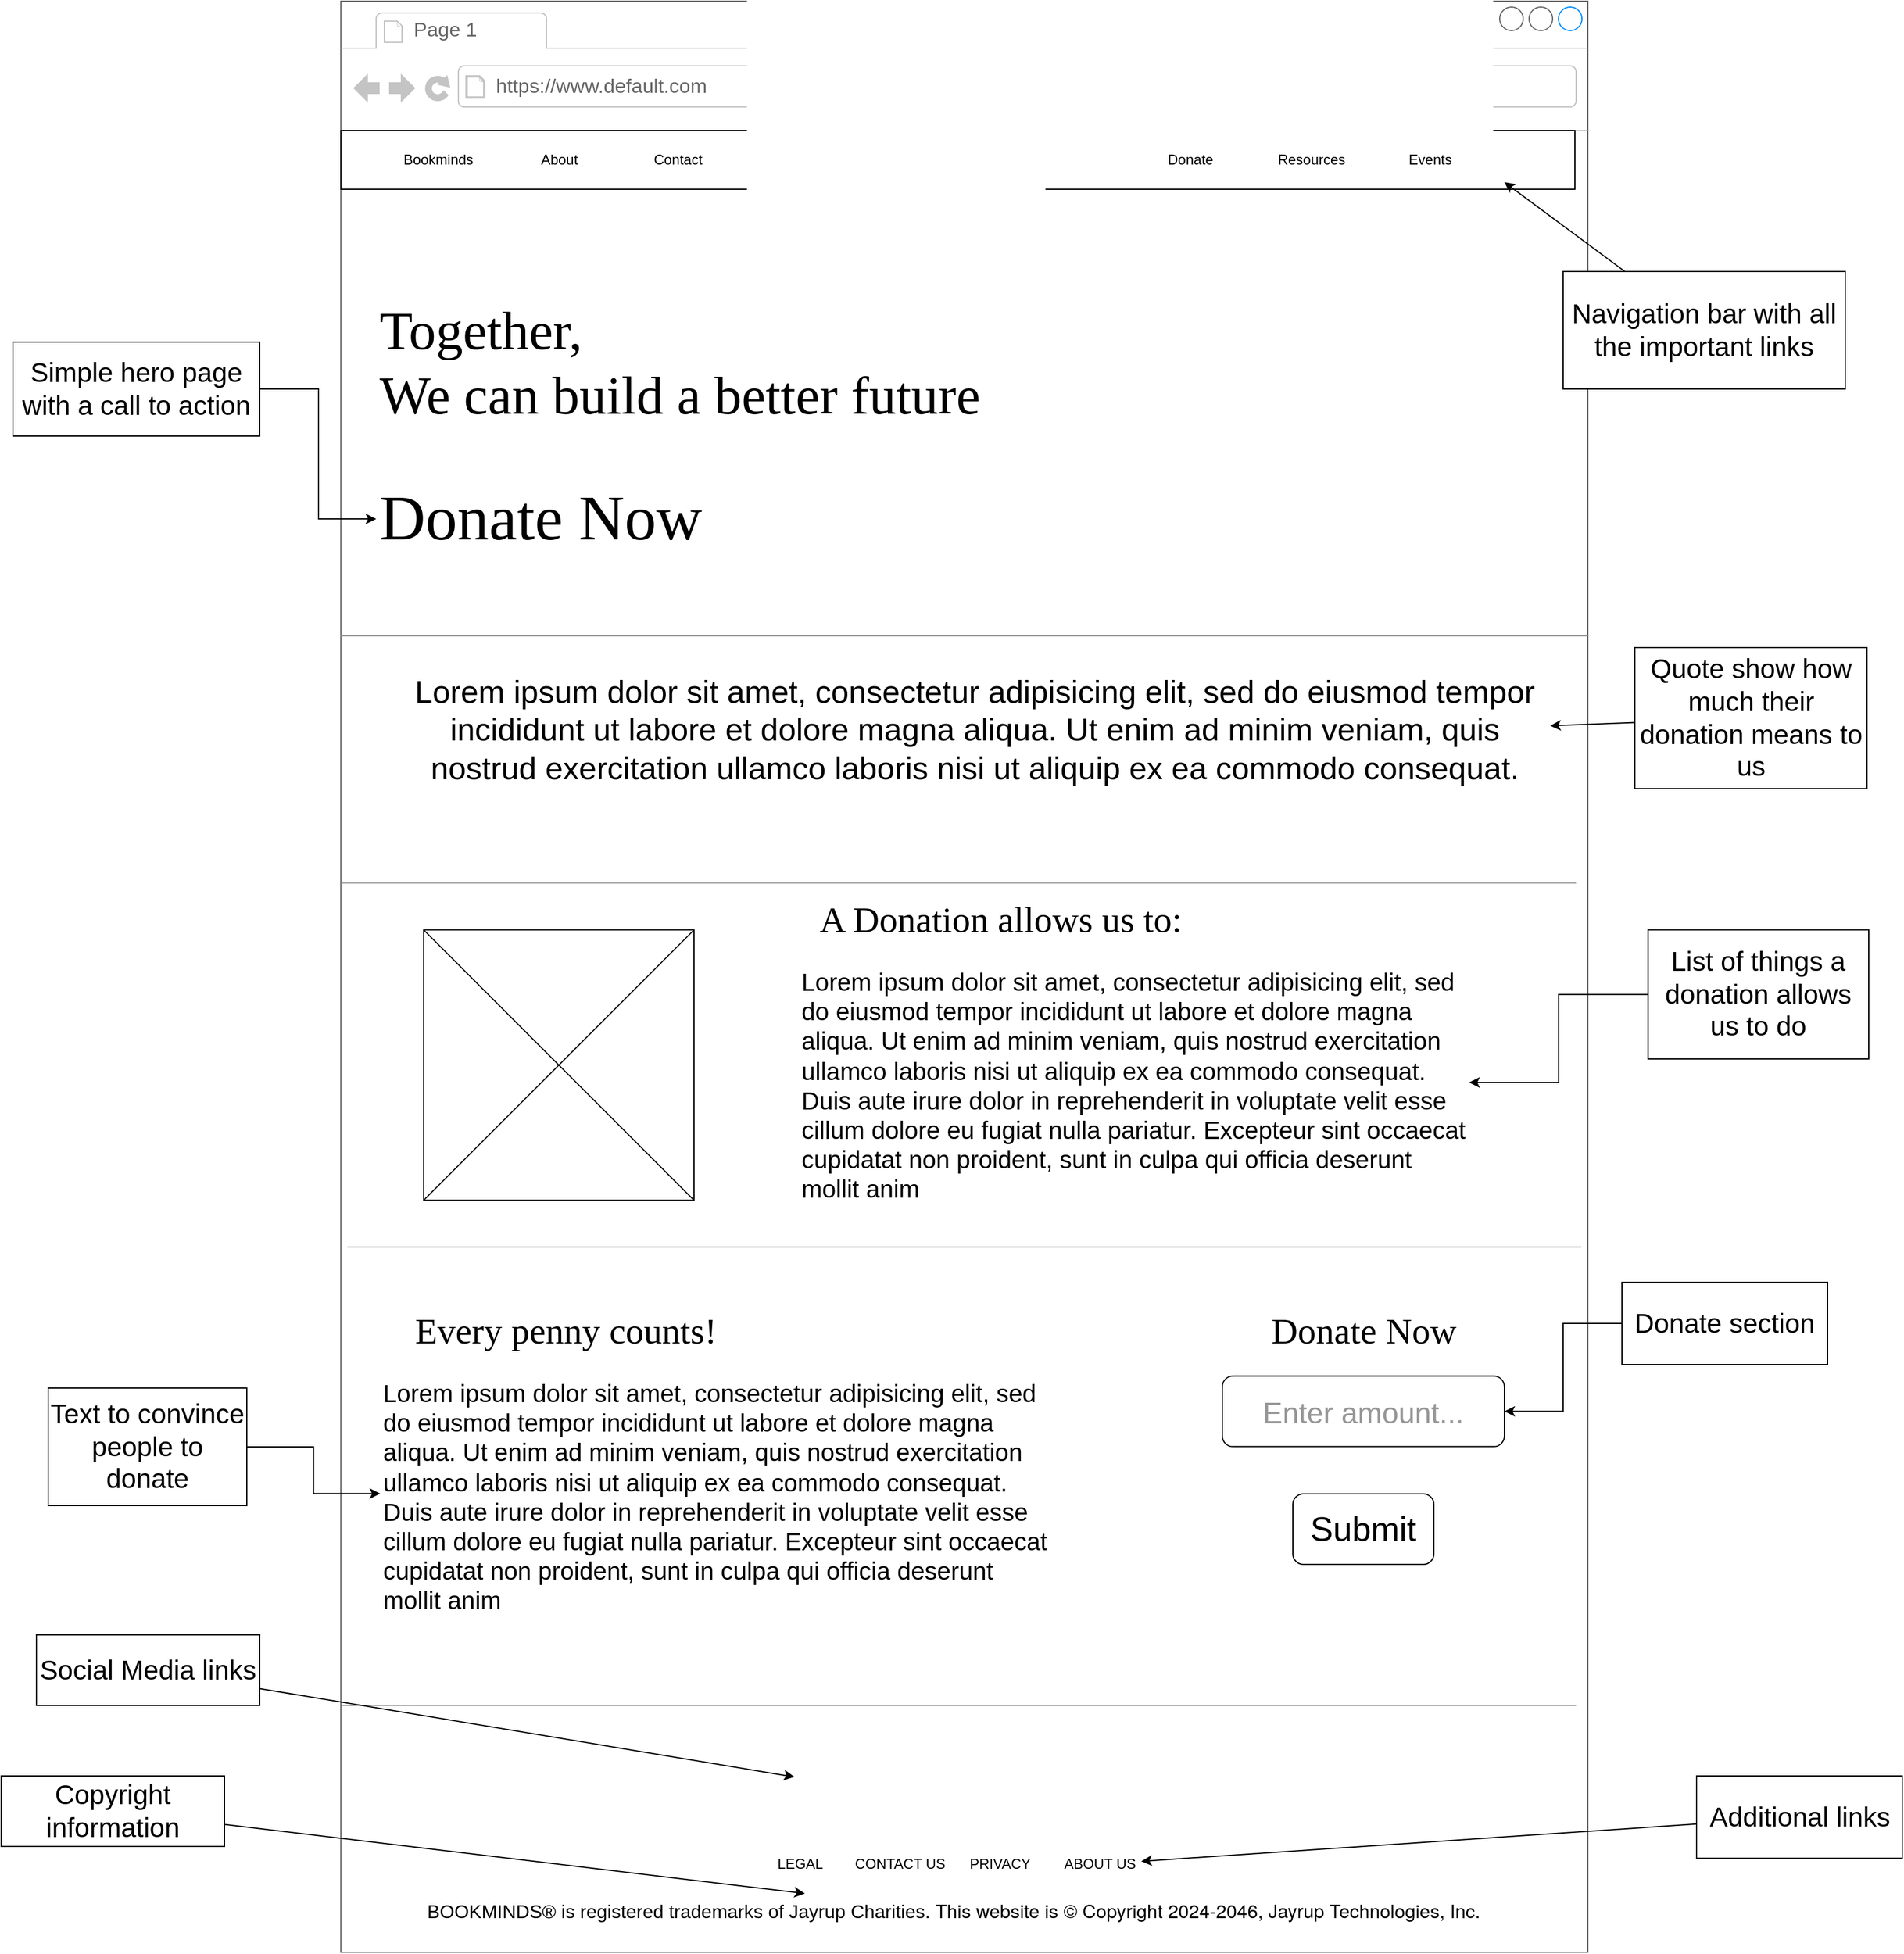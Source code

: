 <mxfile version="24.2.5" type="device">
  <diagram name="Page-1" id="2cc2dc42-3aac-f2a9-1cec-7a8b7cbee084">
    <mxGraphModel dx="3149" dy="1296" grid="1" gridSize="10" guides="1" tooltips="1" connect="1" arrows="1" fold="1" page="1" pageScale="1" pageWidth="1100" pageHeight="850" background="none" math="0" shadow="0">
      <root>
        <mxCell id="0" />
        <mxCell id="1" parent="0" />
        <mxCell id="7026571954dc6520-1" value="" style="strokeWidth=1;shadow=0;dashed=0;align=center;html=1;shape=mxgraph.mockup.containers.browserWindow;rSize=0;strokeColor=#666666;mainText=,;recursiveResize=0;rounded=0;labelBackgroundColor=none;fontFamily=Verdana;fontSize=12" parent="1" vertex="1">
          <mxGeometry x="30" y="20" width="1061" height="1660" as="geometry" />
        </mxCell>
        <mxCell id="7026571954dc6520-2" value="Page 1" style="strokeWidth=1;shadow=0;dashed=0;align=center;html=1;shape=mxgraph.mockup.containers.anchor;fontSize=17;fontColor=#666666;align=left;" parent="7026571954dc6520-1" vertex="1">
          <mxGeometry x="60" y="12" width="110" height="26" as="geometry" />
        </mxCell>
        <mxCell id="7026571954dc6520-3" value="https://www.default.com" style="strokeWidth=1;shadow=0;dashed=0;align=center;html=1;shape=mxgraph.mockup.containers.anchor;rSize=0;fontSize=17;fontColor=#666666;align=left;" parent="7026571954dc6520-1" vertex="1">
          <mxGeometry x="130" y="60" width="250" height="26" as="geometry" />
        </mxCell>
        <mxCell id="zXlR0FjcC-FKmJrC6-8x-1" value="" style="rounded=0;whiteSpace=wrap;html=1;" parent="7026571954dc6520-1" vertex="1">
          <mxGeometry y="110" width="1050" height="50" as="geometry" />
        </mxCell>
        <mxCell id="zXlR0FjcC-FKmJrC6-8x-8" value="" style="group" parent="7026571954dc6520-1" vertex="1" connectable="0">
          <mxGeometry x="30" y="120" width="310" height="30" as="geometry" />
        </mxCell>
        <mxCell id="zXlR0FjcC-FKmJrC6-8x-2" value="Bookminds" style="text;html=1;align=center;verticalAlign=middle;whiteSpace=wrap;rounded=0;" parent="zXlR0FjcC-FKmJrC6-8x-8" vertex="1">
          <mxGeometry width="106.286" height="30" as="geometry" />
        </mxCell>
        <mxCell id="zXlR0FjcC-FKmJrC6-8x-3" value="About" style="text;html=1;align=center;verticalAlign=middle;whiteSpace=wrap;rounded=0;" parent="zXlR0FjcC-FKmJrC6-8x-8" vertex="1">
          <mxGeometry x="102.743" width="106.286" height="30" as="geometry" />
        </mxCell>
        <mxCell id="zXlR0FjcC-FKmJrC6-8x-4" value="Contact" style="text;html=1;align=center;verticalAlign=middle;whiteSpace=wrap;rounded=0;" parent="zXlR0FjcC-FKmJrC6-8x-8" vertex="1">
          <mxGeometry x="203.714" width="106.286" height="30" as="geometry" />
        </mxCell>
        <mxCell id="zXlR0FjcC-FKmJrC6-8x-9" value="" style="group" parent="7026571954dc6520-1" vertex="1" connectable="0">
          <mxGeometry x="670" y="120" width="310" height="30" as="geometry" />
        </mxCell>
        <mxCell id="zXlR0FjcC-FKmJrC6-8x-5" value="Events" style="text;html=1;align=center;verticalAlign=middle;whiteSpace=wrap;rounded=0;" parent="zXlR0FjcC-FKmJrC6-8x-9" vertex="1">
          <mxGeometry x="203.714" width="106.286" height="30" as="geometry" />
        </mxCell>
        <mxCell id="zXlR0FjcC-FKmJrC6-8x-6" value="Resources" style="text;html=1;align=center;verticalAlign=middle;whiteSpace=wrap;rounded=0;" parent="zXlR0FjcC-FKmJrC6-8x-9" vertex="1">
          <mxGeometry x="102.743" width="106.286" height="30" as="geometry" />
        </mxCell>
        <mxCell id="zXlR0FjcC-FKmJrC6-8x-7" value="Donate" style="text;html=1;align=center;verticalAlign=middle;whiteSpace=wrap;rounded=0;" parent="zXlR0FjcC-FKmJrC6-8x-9" vertex="1">
          <mxGeometry width="106.286" height="30" as="geometry" />
        </mxCell>
        <mxCell id="zXlR0FjcC-FKmJrC6-8x-12" value="&lt;div style=&quot;font-size: 46px;&quot;&gt;&lt;font style=&quot;font-size: 46px;&quot;&gt;Together,&lt;/font&gt;&lt;/div&gt;&lt;div style=&quot;font-size: 46px;&quot;&gt;&lt;font style=&quot;font-size: 46px;&quot;&gt;We can build a better future&lt;/font&gt;&lt;/div&gt;" style="text;html=1;points=[];align=left;verticalAlign=top;spacingTop=-4;fontSize=30;fontFamily=Verdana" parent="7026571954dc6520-1" vertex="1">
          <mxGeometry x="31" y="250" width="589" height="120" as="geometry" />
        </mxCell>
        <mxCell id="zXlR0FjcC-FKmJrC6-8x-13" value="&lt;div&gt;&lt;span style=&quot;font-size: 54px;&quot;&gt;Donate Now&lt;/span&gt;&lt;/div&gt;" style="text;html=1;points=[];align=left;verticalAlign=top;spacingTop=-4;fontSize=30;fontFamily=Verdana" parent="7026571954dc6520-1" vertex="1">
          <mxGeometry x="31" y="405" width="299" height="60" as="geometry" />
        </mxCell>
        <mxCell id="zXlR0FjcC-FKmJrC6-8x-18" value="" style="verticalLabelPosition=bottom;shadow=0;dashed=0;align=center;html=1;verticalAlign=top;strokeWidth=1;shape=mxgraph.mockup.markup.line;strokeColor=#999999;rounded=0;labelBackgroundColor=none;fillColor=#ffffff;fontFamily=Verdana;fontSize=12;fontColor=#000000;" parent="7026571954dc6520-1" vertex="1">
          <mxGeometry x="1" y="740.19" width="1050" height="20" as="geometry" />
        </mxCell>
        <mxCell id="zXlR0FjcC-FKmJrC6-8x-24" value="&lt;font style=&quot;font-size: 21px;&quot;&gt;Lorem ipsum dolor sit amet, consectetur adipisicing elit, sed do eiusmod tempor incididunt ut labore et dolore magna aliqua. Ut enim ad minim veniam, quis nostrud exercitation ullamco laboris nisi ut aliquip ex ea commodo consequat. Duis aute irure dolor in reprehenderit in voluptate velit esse cillum dolore eu fugiat nulla pariatur. Excepteur sint occaecat cupidatat non proident, sunt in culpa qui officia deserunt mollit anim&amp;nbsp;&lt;/font&gt;" style="text;spacingTop=-5;whiteSpace=wrap;html=1;align=left;fontSize=12;fontFamily=Helvetica;fillColor=none;strokeColor=none;rounded=0;shadow=1;labelBackgroundColor=none;" parent="7026571954dc6520-1" vertex="1">
          <mxGeometry x="390" y="820" width="570" height="200" as="geometry" />
        </mxCell>
        <mxCell id="zXlR0FjcC-FKmJrC6-8x-28" value="&lt;font style=&quot;font-size: 31px;&quot;&gt;A Donation allows us to:&lt;/font&gt;" style="text;html=1;points=[];align=center;verticalAlign=top;spacingTop=-4;fontSize=15;fontFamily=Verdana" parent="7026571954dc6520-1" vertex="1">
          <mxGeometry x="386.5" y="760.19" width="349" height="49.81" as="geometry" />
        </mxCell>
        <mxCell id="zXlR0FjcC-FKmJrC6-8x-23" value="" style="whiteSpace=wrap;html=1;aspect=fixed;" parent="7026571954dc6520-1" vertex="1">
          <mxGeometry x="70.5" y="790.19" width="230" height="230" as="geometry" />
        </mxCell>
        <mxCell id="zXlR0FjcC-FKmJrC6-8x-25" value="" style="endArrow=none;html=1;rounded=0;entryX=0;entryY=0;entryDx=0;entryDy=0;exitX=1;exitY=1;exitDx=0;exitDy=0;" parent="7026571954dc6520-1" source="zXlR0FjcC-FKmJrC6-8x-23" target="zXlR0FjcC-FKmJrC6-8x-23" edge="1">
          <mxGeometry width="50" height="50" relative="1" as="geometry">
            <mxPoint x="441" y="940" as="sourcePoint" />
            <mxPoint x="491" y="890" as="targetPoint" />
          </mxGeometry>
        </mxCell>
        <mxCell id="zXlR0FjcC-FKmJrC6-8x-26" value="" style="endArrow=none;html=1;rounded=0;entryX=1;entryY=0;entryDx=0;entryDy=0;exitX=0;exitY=1;exitDx=0;exitDy=0;" parent="7026571954dc6520-1" source="zXlR0FjcC-FKmJrC6-8x-23" target="zXlR0FjcC-FKmJrC6-8x-23" edge="1">
          <mxGeometry width="50" height="50" relative="1" as="geometry">
            <mxPoint x="1021" y="1010" as="sourcePoint" />
            <mxPoint x="791" y="780" as="targetPoint" />
          </mxGeometry>
        </mxCell>
        <mxCell id="zXlR0FjcC-FKmJrC6-8x-29" value="" style="verticalLabelPosition=bottom;shadow=0;dashed=0;align=center;html=1;verticalAlign=top;strokeWidth=1;shape=mxgraph.mockup.markup.line;strokeColor=#999999;rounded=0;labelBackgroundColor=none;fillColor=#ffffff;fontFamily=Verdana;fontSize=12;fontColor=#000000;" parent="7026571954dc6520-1" vertex="1">
          <mxGeometry x="1" y="1440" width="1050" height="20" as="geometry" />
        </mxCell>
        <mxCell id="zXlR0FjcC-FKmJrC6-8x-31" value="&lt;font style=&quot;font-size: 16px;&quot;&gt;BOOKMINDS® is registered trademarks of&amp;nbsp;Jayrup Charities.&lt;span style=&quot;font-family: &amp;quot;Source Sans Pro&amp;quot;, &amp;quot;Helvetica Neue&amp;quot;, Helvetica, Arial, &amp;quot;Lucida Grande&amp;quot;, sans-serif;&quot;&gt;&amp;nbsp;This website is © Copyright 2024-2046, Jayrup Technologies, Inc.&lt;/span&gt;&lt;/font&gt;" style="text;html=1;align=center;verticalAlign=middle;resizable=0;points=[];autosize=1;" parent="7026571954dc6520-1" vertex="1">
          <mxGeometry x="66" y="1610" width="910" height="30" as="geometry" />
        </mxCell>
        <mxCell id="zXlR0FjcC-FKmJrC6-8x-32" value="" style="shape=image;html=1;verticalAlign=top;verticalLabelPosition=bottom;labelBackgroundColor=#ffffff;imageAspect=0;aspect=fixed;image=https://cdn2.iconfinder.com/data/icons/social-media-2285/512/1_Twitter_colored_svg-128.png" parent="7026571954dc6520-1" vertex="1">
          <mxGeometry x="386" y="1490" width="50" height="50" as="geometry" />
        </mxCell>
        <mxCell id="zXlR0FjcC-FKmJrC6-8x-33" value="" style="shape=image;html=1;verticalAlign=top;verticalLabelPosition=bottom;labelBackgroundColor=#ffffff;imageAspect=0;aspect=fixed;image=https://cdn4.iconfinder.com/data/icons/logos-brands-7/512/instagram_icon-instagram_buttoninstegram-128.png" parent="7026571954dc6520-1" vertex="1">
          <mxGeometry x="458" y="1490" width="50" height="50" as="geometry" />
        </mxCell>
        <mxCell id="zXlR0FjcC-FKmJrC6-8x-34" value="" style="shape=image;html=1;verticalAlign=top;verticalLabelPosition=bottom;labelBackgroundColor=#ffffff;imageAspect=0;aspect=fixed;image=https://cdn4.iconfinder.com/data/icons/social-media-flat-7/64/Social-media_Youtube-128.png" parent="7026571954dc6520-1" vertex="1">
          <mxGeometry x="528" y="1490" width="50" height="50" as="geometry" />
        </mxCell>
        <mxCell id="zXlR0FjcC-FKmJrC6-8x-35" value="" style="shape=image;html=1;verticalAlign=top;verticalLabelPosition=bottom;labelBackgroundColor=#ffffff;imageAspect=0;aspect=fixed;image=https://cdn2.iconfinder.com/data/icons/social-media-2285/512/1_Facebook_colored_svg_copy-128.png" parent="7026571954dc6520-1" vertex="1">
          <mxGeometry x="606" y="1490" width="50" height="50" as="geometry" />
        </mxCell>
        <mxCell id="zXlR0FjcC-FKmJrC6-8x-36" value="LEGAL" style="text;html=1;align=center;verticalAlign=middle;whiteSpace=wrap;rounded=0;" parent="7026571954dc6520-1" vertex="1">
          <mxGeometry x="361" y="1570" width="60" height="30" as="geometry" />
        </mxCell>
        <mxCell id="zXlR0FjcC-FKmJrC6-8x-37" value="CONTACT US" style="text;html=1;align=center;verticalAlign=middle;whiteSpace=wrap;rounded=0;" parent="7026571954dc6520-1" vertex="1">
          <mxGeometry x="436" y="1570" width="80" height="30" as="geometry" />
        </mxCell>
        <mxCell id="zXlR0FjcC-FKmJrC6-8x-38" value="PRIVACY" style="text;html=1;align=center;verticalAlign=middle;whiteSpace=wrap;rounded=0;" parent="7026571954dc6520-1" vertex="1">
          <mxGeometry x="531" y="1570" width="60" height="30" as="geometry" />
        </mxCell>
        <mxCell id="zXlR0FjcC-FKmJrC6-8x-39" value="ABOUT US" style="text;html=1;align=center;verticalAlign=middle;whiteSpace=wrap;rounded=0;" parent="7026571954dc6520-1" vertex="1">
          <mxGeometry x="611" y="1570" width="70" height="30" as="geometry" />
        </mxCell>
        <mxCell id="zXlR0FjcC-FKmJrC6-8x-40" style="rounded=0;orthogonalLoop=1;jettySize=auto;html=1;" parent="7026571954dc6520-1" source="zXlR0FjcC-FKmJrC6-8x-41" target="zXlR0FjcC-FKmJrC6-8x-32" edge="1">
          <mxGeometry relative="1" as="geometry">
            <mxPoint x="11" y="1569" as="targetPoint" />
          </mxGeometry>
        </mxCell>
        <mxCell id="zXlR0FjcC-FKmJrC6-8x-41" value="Social Media links" style="rounded=0;whiteSpace=wrap;html=1;fontSize=23;" parent="7026571954dc6520-1" vertex="1">
          <mxGeometry x="-259" y="1390" width="190" height="60" as="geometry" />
        </mxCell>
        <mxCell id="zXlR0FjcC-FKmJrC6-8x-42" value="Copyright information" style="rounded=0;whiteSpace=wrap;html=1;fontSize=23;" parent="7026571954dc6520-1" vertex="1">
          <mxGeometry x="-289" y="1510" width="190" height="60" as="geometry" />
        </mxCell>
        <mxCell id="zXlR0FjcC-FKmJrC6-8x-43" style="rounded=0;orthogonalLoop=1;jettySize=auto;html=1;" parent="7026571954dc6520-1" source="zXlR0FjcC-FKmJrC6-8x-42" target="zXlR0FjcC-FKmJrC6-8x-31" edge="1">
          <mxGeometry relative="1" as="geometry">
            <mxPoint x="356" y="1631" as="targetPoint" />
          </mxGeometry>
        </mxCell>
        <mxCell id="zXlR0FjcC-FKmJrC6-8x-44" style="rounded=0;orthogonalLoop=1;jettySize=auto;html=1;" parent="7026571954dc6520-1" source="zXlR0FjcC-FKmJrC6-8x-45" target="zXlR0FjcC-FKmJrC6-8x-39" edge="1">
          <mxGeometry relative="1" as="geometry">
            <mxPoint x="1042" y="1422" as="targetPoint" />
          </mxGeometry>
        </mxCell>
        <mxCell id="zXlR0FjcC-FKmJrC6-8x-45" value="Additional links" style="rounded=0;whiteSpace=wrap;html=1;fontSize=23;" parent="7026571954dc6520-1" vertex="1">
          <mxGeometry x="1153.5" y="1510" width="175" height="70" as="geometry" />
        </mxCell>
        <mxCell id="7026571954dc6520-21" value="" style="verticalLabelPosition=bottom;shadow=0;dashed=0;align=center;html=1;verticalAlign=top;strokeWidth=1;shape=mxgraph.mockup.markup.line;strokeColor=#999999;rounded=0;labelBackgroundColor=none;fillColor=#ffffff;fontFamily=Verdana;fontSize=12;fontColor=#000000;" parent="7026571954dc6520-1" vertex="1">
          <mxGeometry y="530" width="1061" height="20" as="geometry" />
        </mxCell>
        <mxCell id="zXlR0FjcC-FKmJrC6-8x-46" value="Quote show how much their donation means to us" style="rounded=0;whiteSpace=wrap;html=1;fontSize=23;" parent="7026571954dc6520-1" vertex="1">
          <mxGeometry x="1101" y="550" width="197.5" height="120" as="geometry" />
        </mxCell>
        <mxCell id="zXlR0FjcC-FKmJrC6-8x-47" style="rounded=0;orthogonalLoop=1;jettySize=auto;html=1;" parent="7026571954dc6520-1" source="zXlR0FjcC-FKmJrC6-8x-46" target="zlRo7DNqv1kGR9IUmrzE-29" edge="1">
          <mxGeometry relative="1" as="geometry">
            <mxPoint x="870.5" y="643.8" as="targetPoint" />
          </mxGeometry>
        </mxCell>
        <mxCell id="zXlR0FjcC-FKmJrC6-8x-50" value="Simple hero page with a call to action" style="rounded=0;whiteSpace=wrap;html=1;fontSize=23;" parent="7026571954dc6520-1" vertex="1">
          <mxGeometry x="-279" y="290" width="210" height="80" as="geometry" />
        </mxCell>
        <mxCell id="zXlR0FjcC-FKmJrC6-8x-51" style="edgeStyle=orthogonalEdgeStyle;rounded=0;orthogonalLoop=1;jettySize=auto;html=1;exitX=1;exitY=0.5;exitDx=0;exitDy=0;entryX=-0.003;entryY=0.592;entryDx=0;entryDy=0;entryPerimeter=0;" parent="7026571954dc6520-1" source="zXlR0FjcC-FKmJrC6-8x-50" target="zXlR0FjcC-FKmJrC6-8x-13" edge="1">
          <mxGeometry relative="1" as="geometry" />
        </mxCell>
        <mxCell id="zlRo7DNqv1kGR9IUmrzE-29" value="&lt;font style=&quot;font-size: 27px;&quot;&gt;Lorem ipsum dolor sit amet, consectetur adipisicing elit, sed do eiusmod tempor incididunt ut labore et dolore magna aliqua. Ut enim ad minim veniam, quis nostrud exercitation ullamco laboris nisi ut aliquip ex ea commodo consequat.&lt;/font&gt;" style="text;spacingTop=-5;whiteSpace=wrap;html=1;align=center;fontSize=12;fontFamily=Helvetica;fillColor=none;strokeColor=none;rounded=0;shadow=1;labelBackgroundColor=none;" vertex="1" parent="7026571954dc6520-1">
          <mxGeometry x="50" y="570" width="979" height="130" as="geometry" />
        </mxCell>
        <mxCell id="zlRo7DNqv1kGR9IUmrzE-31" value="" style="verticalLabelPosition=bottom;shadow=0;dashed=0;align=center;html=1;verticalAlign=top;strokeWidth=1;shape=mxgraph.mockup.markup.line;strokeColor=#999999;rounded=0;labelBackgroundColor=none;fillColor=#ffffff;fontFamily=Verdana;fontSize=12;fontColor=#000000;" vertex="1" parent="7026571954dc6520-1">
          <mxGeometry x="5.5" y="1050" width="1050" height="20" as="geometry" />
        </mxCell>
        <mxCell id="zlRo7DNqv1kGR9IUmrzE-32" value="&lt;font style=&quot;font-size: 31px;&quot;&gt;Every penny counts!&lt;/font&gt;" style="text;html=1;points=[];align=center;verticalAlign=top;spacingTop=-4;fontSize=15;fontFamily=Verdana" vertex="1" parent="7026571954dc6520-1">
          <mxGeometry x="41" y="1110" width="299" height="49.81" as="geometry" />
        </mxCell>
        <mxCell id="zlRo7DNqv1kGR9IUmrzE-33" value="&lt;font style=&quot;font-size: 21px;&quot;&gt;Lorem ipsum dolor sit amet, consectetur adipisicing elit, sed do eiusmod tempor incididunt ut labore et dolore magna aliqua. Ut enim ad minim veniam, quis nostrud exercitation ullamco laboris nisi ut aliquip ex ea commodo consequat. Duis aute irure dolor in reprehenderit in voluptate velit esse cillum dolore eu fugiat nulla pariatur. Excepteur sint occaecat cupidatat non proident, sunt in culpa qui officia deserunt mollit anim&amp;nbsp;&lt;/font&gt;" style="text;spacingTop=-5;whiteSpace=wrap;html=1;align=left;fontSize=12;fontFamily=Helvetica;fillColor=none;strokeColor=none;rounded=0;shadow=1;labelBackgroundColor=none;" vertex="1" parent="7026571954dc6520-1">
          <mxGeometry x="33.5" y="1169.81" width="570" height="200" as="geometry" />
        </mxCell>
        <mxCell id="zlRo7DNqv1kGR9IUmrzE-34" value="&lt;font style=&quot;font-size: 31px;&quot;&gt;Donate Now&lt;/font&gt;" style="text;html=1;points=[];align=center;verticalAlign=top;spacingTop=-4;fontSize=15;fontFamily=Verdana" vertex="1" parent="7026571954dc6520-1">
          <mxGeometry x="775" y="1110" width="190" height="49.81" as="geometry" />
        </mxCell>
        <mxCell id="zlRo7DNqv1kGR9IUmrzE-35" value="&lt;font color=&quot;#969696&quot; style=&quot;font-size: 25px;&quot;&gt;Enter amount...&lt;/font&gt;" style="rounded=1;whiteSpace=wrap;html=1;" vertex="1" parent="7026571954dc6520-1">
          <mxGeometry x="750" y="1169.81" width="240" height="60" as="geometry" />
        </mxCell>
        <mxCell id="zlRo7DNqv1kGR9IUmrzE-36" value="&lt;font style=&quot;font-size: 29px;&quot;&gt;Submit&lt;/font&gt;" style="rounded=1;whiteSpace=wrap;html=1;" vertex="1" parent="7026571954dc6520-1">
          <mxGeometry x="810" y="1270" width="120" height="60" as="geometry" />
        </mxCell>
        <mxCell id="zXlR0FjcC-FKmJrC6-8x-48" value="Navigation bar with all the important links" style="rounded=0;whiteSpace=wrap;html=1;fontSize=23;" parent="1" vertex="1">
          <mxGeometry x="1070" y="250" width="240" height="100" as="geometry" />
        </mxCell>
        <mxCell id="zXlR0FjcC-FKmJrC6-8x-49" style="rounded=0;orthogonalLoop=1;jettySize=auto;html=1;" parent="1" source="zXlR0FjcC-FKmJrC6-8x-48" edge="1">
          <mxGeometry relative="1" as="geometry">
            <mxPoint x="1020" y="174" as="targetPoint" />
          </mxGeometry>
        </mxCell>
        <mxCell id="zlRo7DNqv1kGR9IUmrzE-41" style="edgeStyle=orthogonalEdgeStyle;rounded=0;orthogonalLoop=1;jettySize=auto;html=1;exitX=0;exitY=0.5;exitDx=0;exitDy=0;" edge="1" parent="1" source="zlRo7DNqv1kGR9IUmrzE-30" target="zXlR0FjcC-FKmJrC6-8x-24">
          <mxGeometry relative="1" as="geometry" />
        </mxCell>
        <mxCell id="zlRo7DNqv1kGR9IUmrzE-30" value="List of things a donation allows us to do" style="rounded=0;whiteSpace=wrap;html=1;fontSize=23;" vertex="1" parent="1">
          <mxGeometry x="1142.25" y="810.19" width="187.75" height="109.81" as="geometry" />
        </mxCell>
        <mxCell id="zlRo7DNqv1kGR9IUmrzE-38" style="edgeStyle=orthogonalEdgeStyle;rounded=0;orthogonalLoop=1;jettySize=auto;html=1;exitX=1;exitY=0.5;exitDx=0;exitDy=0;" edge="1" parent="1" source="zlRo7DNqv1kGR9IUmrzE-37" target="zlRo7DNqv1kGR9IUmrzE-33">
          <mxGeometry relative="1" as="geometry" />
        </mxCell>
        <mxCell id="zlRo7DNqv1kGR9IUmrzE-37" value="Text to convince people to donate" style="rounded=0;whiteSpace=wrap;html=1;fontSize=23;" vertex="1" parent="1">
          <mxGeometry x="-219" y="1200" width="169" height="100" as="geometry" />
        </mxCell>
        <mxCell id="zlRo7DNqv1kGR9IUmrzE-39" value="Donate section" style="rounded=0;whiteSpace=wrap;html=1;fontSize=23;" vertex="1" parent="1">
          <mxGeometry x="1120" y="1110" width="175" height="70" as="geometry" />
        </mxCell>
        <mxCell id="zlRo7DNqv1kGR9IUmrzE-40" style="edgeStyle=orthogonalEdgeStyle;rounded=0;orthogonalLoop=1;jettySize=auto;html=1;exitX=0;exitY=0.5;exitDx=0;exitDy=0;entryX=1;entryY=0.5;entryDx=0;entryDy=0;" edge="1" parent="1" source="zlRo7DNqv1kGR9IUmrzE-39" target="zlRo7DNqv1kGR9IUmrzE-35">
          <mxGeometry relative="1" as="geometry" />
        </mxCell>
      </root>
    </mxGraphModel>
  </diagram>
</mxfile>
